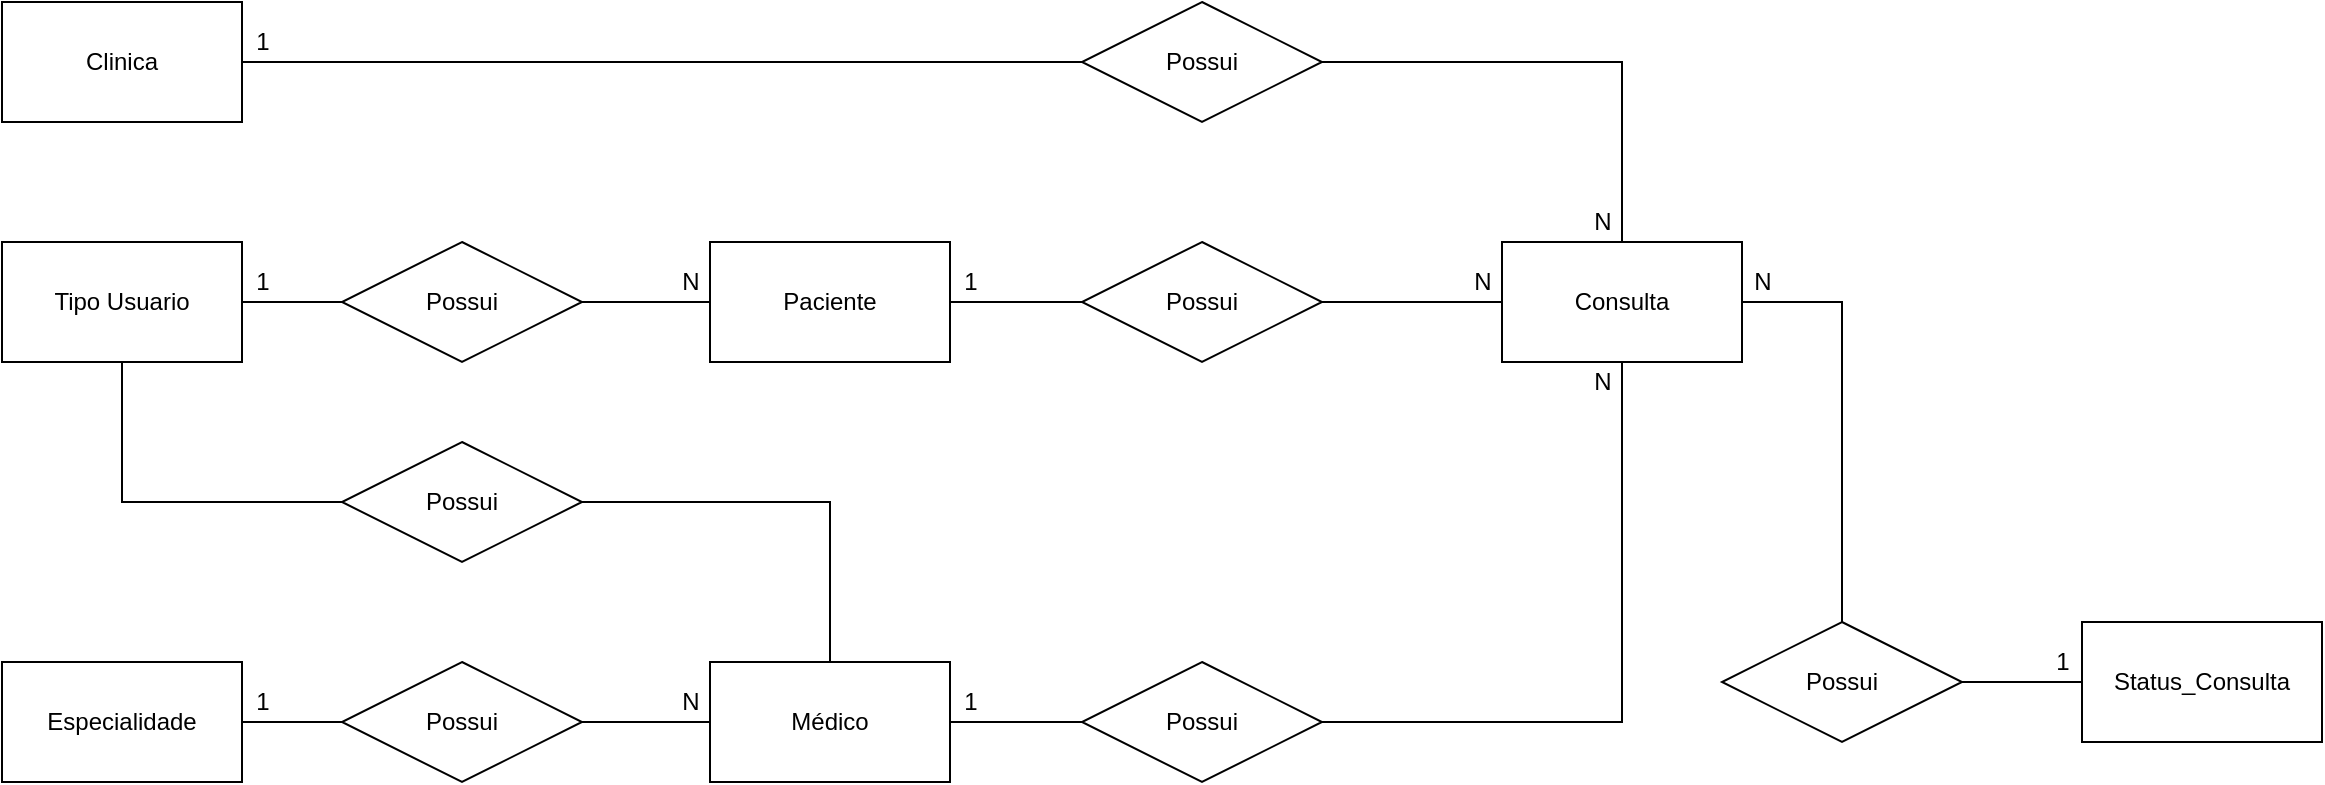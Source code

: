 <mxfile version="14.9.8" type="device" pages="2"><diagram id="bwlJhKhITBcQD7qhp2O2" name="Conceitual"><mxGraphModel dx="1061" dy="584" grid="1" gridSize="10" guides="1" tooltips="1" connect="1" arrows="1" fold="1" page="1" pageScale="1" pageWidth="827" pageHeight="1169" math="0" shadow="0"><root><mxCell id="0"/><mxCell id="1" parent="0"/><mxCell id="N5qN7kwirA2Nzjj6nl5h-20" style="edgeStyle=orthogonalEdgeStyle;rounded=0;orthogonalLoop=1;jettySize=auto;html=1;entryX=0;entryY=0.5;entryDx=0;entryDy=0;endArrow=none;endFill=0;" edge="1" parent="1" source="N5qN7kwirA2Nzjj6nl5h-1" target="N5qN7kwirA2Nzjj6nl5h-17"><mxGeometry relative="1" as="geometry"/></mxCell><mxCell id="N5qN7kwirA2Nzjj6nl5h-1" value="Clinica" style="rounded=0;whiteSpace=wrap;html=1;" vertex="1" parent="1"><mxGeometry y="40" width="120" height="60" as="geometry"/></mxCell><mxCell id="N5qN7kwirA2Nzjj6nl5h-5" style="edgeStyle=orthogonalEdgeStyle;rounded=0;orthogonalLoop=1;jettySize=auto;html=1;entryX=0;entryY=0.5;entryDx=0;entryDy=0;endArrow=none;endFill=0;" edge="1" parent="1" source="N5qN7kwirA2Nzjj6nl5h-2" target="N5qN7kwirA2Nzjj6nl5h-4"><mxGeometry relative="1" as="geometry"/></mxCell><mxCell id="M5ZovPGFNGuKafCj2ZkO-2" style="edgeStyle=orthogonalEdgeStyle;rounded=0;orthogonalLoop=1;jettySize=auto;html=1;entryX=0;entryY=0.5;entryDx=0;entryDy=0;endArrow=none;endFill=0;exitX=0.5;exitY=1;exitDx=0;exitDy=0;" edge="1" parent="1" source="N5qN7kwirA2Nzjj6nl5h-2" target="M5ZovPGFNGuKafCj2ZkO-1"><mxGeometry relative="1" as="geometry"/></mxCell><mxCell id="N5qN7kwirA2Nzjj6nl5h-2" value="Tipo Usuario" style="rounded=0;whiteSpace=wrap;html=1;" vertex="1" parent="1"><mxGeometry y="160" width="120" height="60" as="geometry"/></mxCell><mxCell id="N5qN7kwirA2Nzjj6nl5h-22" style="edgeStyle=orthogonalEdgeStyle;rounded=0;orthogonalLoop=1;jettySize=auto;html=1;entryX=0.058;entryY=0.5;entryDx=0;entryDy=0;entryPerimeter=0;endArrow=none;endFill=0;" edge="1" parent="1" source="N5qN7kwirA2Nzjj6nl5h-3" target="N5qN7kwirA2Nzjj6nl5h-19"><mxGeometry relative="1" as="geometry"/></mxCell><mxCell id="N5qN7kwirA2Nzjj6nl5h-3" value="Paciente" style="rounded=0;whiteSpace=wrap;html=1;" vertex="1" parent="1"><mxGeometry x="354" y="160" width="120" height="60" as="geometry"/></mxCell><mxCell id="N5qN7kwirA2Nzjj6nl5h-6" style="edgeStyle=orthogonalEdgeStyle;rounded=0;orthogonalLoop=1;jettySize=auto;html=1;entryX=0;entryY=0.5;entryDx=0;entryDy=0;endArrow=none;endFill=0;" edge="1" parent="1" source="N5qN7kwirA2Nzjj6nl5h-4" target="N5qN7kwirA2Nzjj6nl5h-3"><mxGeometry relative="1" as="geometry"/></mxCell><mxCell id="N5qN7kwirA2Nzjj6nl5h-4" value="Possui" style="shape=rhombus;perimeter=rhombusPerimeter;whiteSpace=wrap;html=1;align=center;" vertex="1" parent="1"><mxGeometry x="170" y="160" width="120" height="60" as="geometry"/></mxCell><mxCell id="N5qN7kwirA2Nzjj6nl5h-7" value="1" style="text;html=1;align=center;verticalAlign=middle;resizable=0;points=[];autosize=1;strokeColor=none;" vertex="1" parent="1"><mxGeometry x="120" y="170" width="20" height="20" as="geometry"/></mxCell><mxCell id="N5qN7kwirA2Nzjj6nl5h-8" value="N" style="text;html=1;align=center;verticalAlign=middle;resizable=0;points=[];autosize=1;strokeColor=none;" vertex="1" parent="1"><mxGeometry x="334" y="170" width="20" height="20" as="geometry"/></mxCell><mxCell id="N5qN7kwirA2Nzjj6nl5h-12" style="edgeStyle=orthogonalEdgeStyle;rounded=0;orthogonalLoop=1;jettySize=auto;html=1;entryX=0;entryY=0.5;entryDx=0;entryDy=0;endArrow=none;endFill=0;" edge="1" parent="1" source="N5qN7kwirA2Nzjj6nl5h-9" target="N5qN7kwirA2Nzjj6nl5h-10"><mxGeometry relative="1" as="geometry"/></mxCell><mxCell id="N5qN7kwirA2Nzjj6nl5h-9" value="Especialidade" style="rounded=0;whiteSpace=wrap;html=1;" vertex="1" parent="1"><mxGeometry y="370" width="120" height="60" as="geometry"/></mxCell><mxCell id="N5qN7kwirA2Nzjj6nl5h-13" style="edgeStyle=orthogonalEdgeStyle;rounded=0;orthogonalLoop=1;jettySize=auto;html=1;entryX=0;entryY=0.5;entryDx=0;entryDy=0;endArrow=none;endFill=0;" edge="1" parent="1" source="N5qN7kwirA2Nzjj6nl5h-10" target="N5qN7kwirA2Nzjj6nl5h-11"><mxGeometry relative="1" as="geometry"/></mxCell><mxCell id="N5qN7kwirA2Nzjj6nl5h-10" value="Possui" style="shape=rhombus;perimeter=rhombusPerimeter;whiteSpace=wrap;html=1;align=center;" vertex="1" parent="1"><mxGeometry x="170" y="370" width="120" height="60" as="geometry"/></mxCell><mxCell id="N5qN7kwirA2Nzjj6nl5h-24" style="edgeStyle=orthogonalEdgeStyle;rounded=0;orthogonalLoop=1;jettySize=auto;html=1;entryX=0;entryY=0.5;entryDx=0;entryDy=0;endArrow=none;endFill=0;" edge="1" parent="1" source="N5qN7kwirA2Nzjj6nl5h-11" target="N5qN7kwirA2Nzjj6nl5h-18"><mxGeometry relative="1" as="geometry"/></mxCell><mxCell id="N5qN7kwirA2Nzjj6nl5h-11" value="Médico" style="rounded=0;whiteSpace=wrap;html=1;" vertex="1" parent="1"><mxGeometry x="354" y="370" width="120" height="60" as="geometry"/></mxCell><mxCell id="N5qN7kwirA2Nzjj6nl5h-14" value="1" style="text;html=1;align=center;verticalAlign=middle;resizable=0;points=[];autosize=1;strokeColor=none;" vertex="1" parent="1"><mxGeometry x="120" y="380" width="20" height="20" as="geometry"/></mxCell><mxCell id="N5qN7kwirA2Nzjj6nl5h-15" value="N" style="text;html=1;align=center;verticalAlign=middle;resizable=0;points=[];autosize=1;strokeColor=none;" vertex="1" parent="1"><mxGeometry x="334" y="380" width="20" height="20" as="geometry"/></mxCell><mxCell id="N5qN7kwirA2Nzjj6nl5h-16" value="Consulta" style="rounded=0;whiteSpace=wrap;html=1;" vertex="1" parent="1"><mxGeometry x="750" y="160" width="120" height="60" as="geometry"/></mxCell><mxCell id="N5qN7kwirA2Nzjj6nl5h-21" style="edgeStyle=orthogonalEdgeStyle;rounded=0;orthogonalLoop=1;jettySize=auto;html=1;entryX=0.5;entryY=0;entryDx=0;entryDy=0;endArrow=none;endFill=0;" edge="1" parent="1" source="N5qN7kwirA2Nzjj6nl5h-17" target="N5qN7kwirA2Nzjj6nl5h-16"><mxGeometry relative="1" as="geometry"/></mxCell><mxCell id="N5qN7kwirA2Nzjj6nl5h-17" value="Possui" style="shape=rhombus;perimeter=rhombusPerimeter;whiteSpace=wrap;html=1;align=center;" vertex="1" parent="1"><mxGeometry x="540" y="40" width="120" height="60" as="geometry"/></mxCell><mxCell id="N5qN7kwirA2Nzjj6nl5h-25" style="edgeStyle=orthogonalEdgeStyle;rounded=0;orthogonalLoop=1;jettySize=auto;html=1;endArrow=none;endFill=0;" edge="1" parent="1" source="N5qN7kwirA2Nzjj6nl5h-18" target="N5qN7kwirA2Nzjj6nl5h-16"><mxGeometry relative="1" as="geometry"/></mxCell><mxCell id="N5qN7kwirA2Nzjj6nl5h-18" value="Possui" style="shape=rhombus;perimeter=rhombusPerimeter;whiteSpace=wrap;html=1;align=center;" vertex="1" parent="1"><mxGeometry x="540" y="370" width="120" height="60" as="geometry"/></mxCell><mxCell id="N5qN7kwirA2Nzjj6nl5h-23" style="edgeStyle=orthogonalEdgeStyle;rounded=0;orthogonalLoop=1;jettySize=auto;html=1;endArrow=none;endFill=0;" edge="1" parent="1" source="N5qN7kwirA2Nzjj6nl5h-19" target="N5qN7kwirA2Nzjj6nl5h-16"><mxGeometry relative="1" as="geometry"/></mxCell><mxCell id="N5qN7kwirA2Nzjj6nl5h-19" value="Possui" style="shape=rhombus;perimeter=rhombusPerimeter;whiteSpace=wrap;html=1;align=center;" vertex="1" parent="1"><mxGeometry x="540" y="160" width="120" height="60" as="geometry"/></mxCell><mxCell id="N5qN7kwirA2Nzjj6nl5h-28" style="edgeStyle=orthogonalEdgeStyle;rounded=0;orthogonalLoop=1;jettySize=auto;html=1;endArrow=none;endFill=0;" edge="1" parent="1" source="N5qN7kwirA2Nzjj6nl5h-26" target="N5qN7kwirA2Nzjj6nl5h-27"><mxGeometry relative="1" as="geometry"/></mxCell><mxCell id="N5qN7kwirA2Nzjj6nl5h-26" value="Status_Consulta&lt;br&gt;" style="rounded=0;whiteSpace=wrap;html=1;" vertex="1" parent="1"><mxGeometry x="1040" y="350" width="120" height="60" as="geometry"/></mxCell><mxCell id="N5qN7kwirA2Nzjj6nl5h-29" style="edgeStyle=orthogonalEdgeStyle;rounded=0;orthogonalLoop=1;jettySize=auto;html=1;entryX=1;entryY=0.5;entryDx=0;entryDy=0;endArrow=none;endFill=0;" edge="1" parent="1" source="N5qN7kwirA2Nzjj6nl5h-27" target="N5qN7kwirA2Nzjj6nl5h-16"><mxGeometry relative="1" as="geometry"/></mxCell><mxCell id="N5qN7kwirA2Nzjj6nl5h-27" value="Possui" style="shape=rhombus;perimeter=rhombusPerimeter;whiteSpace=wrap;html=1;align=center;" vertex="1" parent="1"><mxGeometry x="860" y="350" width="120" height="60" as="geometry"/></mxCell><mxCell id="M5ZovPGFNGuKafCj2ZkO-3" style="edgeStyle=orthogonalEdgeStyle;rounded=0;orthogonalLoop=1;jettySize=auto;html=1;entryX=0.5;entryY=0;entryDx=0;entryDy=0;endArrow=none;endFill=0;" edge="1" parent="1" source="M5ZovPGFNGuKafCj2ZkO-1" target="N5qN7kwirA2Nzjj6nl5h-11"><mxGeometry relative="1" as="geometry"/></mxCell><mxCell id="M5ZovPGFNGuKafCj2ZkO-1" value="Possui" style="shape=rhombus;perimeter=rhombusPerimeter;whiteSpace=wrap;html=1;align=center;" vertex="1" parent="1"><mxGeometry x="170" y="260" width="120" height="60" as="geometry"/></mxCell><mxCell id="-fpctqOPA7exIDKRiCbU-1" value="1" style="text;html=1;align=center;verticalAlign=middle;resizable=0;points=[];autosize=1;strokeColor=none;" vertex="1" parent="1"><mxGeometry x="120" y="50" width="20" height="20" as="geometry"/></mxCell><mxCell id="-fpctqOPA7exIDKRiCbU-2" value="N" style="text;html=1;align=center;verticalAlign=middle;resizable=0;points=[];autosize=1;strokeColor=none;" vertex="1" parent="1"><mxGeometry x="790" y="140" width="20" height="20" as="geometry"/></mxCell><mxCell id="-fpctqOPA7exIDKRiCbU-3" value="1" style="text;html=1;align=center;verticalAlign=middle;resizable=0;points=[];autosize=1;strokeColor=none;" vertex="1" parent="1"><mxGeometry x="474" y="170" width="20" height="20" as="geometry"/></mxCell><mxCell id="-fpctqOPA7exIDKRiCbU-4" value="N" style="text;html=1;align=center;verticalAlign=middle;resizable=0;points=[];autosize=1;strokeColor=none;" vertex="1" parent="1"><mxGeometry x="730" y="170" width="20" height="20" as="geometry"/></mxCell><mxCell id="-fpctqOPA7exIDKRiCbU-5" value="1" style="text;html=1;align=center;verticalAlign=middle;resizable=0;points=[];autosize=1;strokeColor=none;" vertex="1" parent="1"><mxGeometry x="474" y="380" width="20" height="20" as="geometry"/></mxCell><mxCell id="-fpctqOPA7exIDKRiCbU-6" value="N" style="text;html=1;align=center;verticalAlign=middle;resizable=0;points=[];autosize=1;strokeColor=none;" vertex="1" parent="1"><mxGeometry x="790" y="220" width="20" height="20" as="geometry"/></mxCell><mxCell id="-fpctqOPA7exIDKRiCbU-7" value="N" style="text;html=1;align=center;verticalAlign=middle;resizable=0;points=[];autosize=1;strokeColor=none;" vertex="1" parent="1"><mxGeometry x="870" y="170" width="20" height="20" as="geometry"/></mxCell><mxCell id="-fpctqOPA7exIDKRiCbU-8" value="1" style="text;html=1;align=center;verticalAlign=middle;resizable=0;points=[];autosize=1;strokeColor=none;" vertex="1" parent="1"><mxGeometry x="1020" y="360" width="20" height="20" as="geometry"/></mxCell></root></mxGraphModel></diagram><diagram id="gD3l7jiWTT5n5LmXgdBZ" name="Lógico"><mxGraphModel dx="1061" dy="1753" grid="1" gridSize="10" guides="1" tooltips="1" connect="1" arrows="1" fold="1" page="1" pageScale="1" pageWidth="827" pageHeight="1169" math="0" shadow="0"><root><mxCell id="ol9iiwFXA3wAvWSa3iTq-0"/><mxCell id="ol9iiwFXA3wAvWSa3iTq-1" parent="ol9iiwFXA3wAvWSa3iTq-0"/><mxCell id="ol9iiwFXA3wAvWSa3iTq-2" value="Clinica" style="shape=table;startSize=30;container=1;collapsible=1;childLayout=tableLayout;fixedRows=1;rowLines=0;fontStyle=1;align=center;resizeLast=1;" vertex="1" parent="ol9iiwFXA3wAvWSa3iTq-1"><mxGeometry x="370" y="-70" width="180" height="220" as="geometry"/></mxCell><mxCell id="ol9iiwFXA3wAvWSa3iTq-3" value="" style="shape=partialRectangle;collapsible=0;dropTarget=0;pointerEvents=0;fillColor=none;top=0;left=0;bottom=1;right=0;points=[[0,0.5],[1,0.5]];portConstraint=eastwest;" vertex="1" parent="ol9iiwFXA3wAvWSa3iTq-2"><mxGeometry y="30" width="180" height="30" as="geometry"/></mxCell><mxCell id="ol9iiwFXA3wAvWSa3iTq-4" value="PK" style="shape=partialRectangle;connectable=0;fillColor=none;top=0;left=0;bottom=0;right=0;fontStyle=1;overflow=hidden;" vertex="1" parent="ol9iiwFXA3wAvWSa3iTq-3"><mxGeometry width="30" height="30" as="geometry"/></mxCell><mxCell id="ol9iiwFXA3wAvWSa3iTq-5" value="Id_Clinica" style="shape=partialRectangle;connectable=0;fillColor=none;top=0;left=0;bottom=0;right=0;align=left;spacingLeft=6;fontStyle=5;overflow=hidden;" vertex="1" parent="ol9iiwFXA3wAvWSa3iTq-3"><mxGeometry x="30" width="150" height="30" as="geometry"/></mxCell><mxCell id="ol9iiwFXA3wAvWSa3iTq-6" value="" style="shape=partialRectangle;collapsible=0;dropTarget=0;pointerEvents=0;fillColor=none;top=0;left=0;bottom=0;right=0;points=[[0,0.5],[1,0.5]];portConstraint=eastwest;" vertex="1" parent="ol9iiwFXA3wAvWSa3iTq-2"><mxGeometry y="60" width="180" height="30" as="geometry"/></mxCell><mxCell id="ol9iiwFXA3wAvWSa3iTq-7" value="" style="shape=partialRectangle;connectable=0;fillColor=none;top=0;left=0;bottom=0;right=0;editable=1;overflow=hidden;" vertex="1" parent="ol9iiwFXA3wAvWSa3iTq-6"><mxGeometry width="30" height="30" as="geometry"/></mxCell><mxCell id="ol9iiwFXA3wAvWSa3iTq-8" value="endereco" style="shape=partialRectangle;connectable=0;fillColor=none;top=0;left=0;bottom=0;right=0;align=left;spacingLeft=6;overflow=hidden;" vertex="1" parent="ol9iiwFXA3wAvWSa3iTq-6"><mxGeometry x="30" width="150" height="30" as="geometry"/></mxCell><mxCell id="ol9iiwFXA3wAvWSa3iTq-9" value="" style="shape=partialRectangle;collapsible=0;dropTarget=0;pointerEvents=0;fillColor=none;top=0;left=0;bottom=0;right=0;points=[[0,0.5],[1,0.5]];portConstraint=eastwest;" vertex="1" parent="ol9iiwFXA3wAvWSa3iTq-2"><mxGeometry y="90" width="180" height="30" as="geometry"/></mxCell><mxCell id="ol9iiwFXA3wAvWSa3iTq-10" value="" style="shape=partialRectangle;connectable=0;fillColor=none;top=0;left=0;bottom=0;right=0;editable=1;overflow=hidden;" vertex="1" parent="ol9iiwFXA3wAvWSa3iTq-9"><mxGeometry width="30" height="30" as="geometry"/></mxCell><mxCell id="ol9iiwFXA3wAvWSa3iTq-11" value="hora_funcionamento" style="shape=partialRectangle;connectable=0;fillColor=none;top=0;left=0;bottom=0;right=0;align=left;spacingLeft=6;overflow=hidden;" vertex="1" parent="ol9iiwFXA3wAvWSa3iTq-9"><mxGeometry x="30" width="150" height="30" as="geometry"/></mxCell><mxCell id="ol9iiwFXA3wAvWSa3iTq-16" value="" style="shape=partialRectangle;collapsible=0;dropTarget=0;pointerEvents=0;fillColor=none;top=0;left=0;bottom=0;right=0;points=[[0,0.5],[1,0.5]];portConstraint=eastwest;" vertex="1" parent="ol9iiwFXA3wAvWSa3iTq-2"><mxGeometry y="120" width="180" height="30" as="geometry"/></mxCell><mxCell id="ol9iiwFXA3wAvWSa3iTq-17" value="" style="shape=partialRectangle;connectable=0;fillColor=none;top=0;left=0;bottom=0;right=0;editable=1;overflow=hidden;" vertex="1" parent="ol9iiwFXA3wAvWSa3iTq-16"><mxGeometry width="30" height="30" as="geometry"/></mxCell><mxCell id="ol9iiwFXA3wAvWSa3iTq-18" value="nome_fantasia" style="shape=partialRectangle;connectable=0;fillColor=none;top=0;left=0;bottom=0;right=0;align=left;spacingLeft=6;overflow=hidden;" vertex="1" parent="ol9iiwFXA3wAvWSa3iTq-16"><mxGeometry x="30" width="150" height="30" as="geometry"/></mxCell><mxCell id="ol9iiwFXA3wAvWSa3iTq-20" value="" style="shape=partialRectangle;collapsible=0;dropTarget=0;pointerEvents=0;fillColor=none;top=0;left=0;bottom=0;right=0;points=[[0,0.5],[1,0.5]];portConstraint=eastwest;" vertex="1" parent="ol9iiwFXA3wAvWSa3iTq-2"><mxGeometry y="150" width="180" height="30" as="geometry"/></mxCell><mxCell id="ol9iiwFXA3wAvWSa3iTq-21" value="" style="shape=partialRectangle;connectable=0;fillColor=none;top=0;left=0;bottom=0;right=0;editable=1;overflow=hidden;" vertex="1" parent="ol9iiwFXA3wAvWSa3iTq-20"><mxGeometry width="30" height="30" as="geometry"/></mxCell><mxCell id="ol9iiwFXA3wAvWSa3iTq-22" value="razao_social" style="shape=partialRectangle;connectable=0;fillColor=none;top=0;left=0;bottom=0;right=0;align=left;spacingLeft=6;overflow=hidden;" vertex="1" parent="ol9iiwFXA3wAvWSa3iTq-20"><mxGeometry x="30" width="150" height="30" as="geometry"/></mxCell><mxCell id="ol9iiwFXA3wAvWSa3iTq-12" value="" style="shape=partialRectangle;collapsible=0;dropTarget=0;pointerEvents=0;fillColor=none;top=0;left=0;bottom=0;right=0;points=[[0,0.5],[1,0.5]];portConstraint=eastwest;" vertex="1" parent="ol9iiwFXA3wAvWSa3iTq-2"><mxGeometry y="180" width="180" height="30" as="geometry"/></mxCell><mxCell id="ol9iiwFXA3wAvWSa3iTq-13" value="" style="shape=partialRectangle;connectable=0;fillColor=none;top=0;left=0;bottom=0;right=0;editable=1;overflow=hidden;" vertex="1" parent="ol9iiwFXA3wAvWSa3iTq-12"><mxGeometry width="30" height="30" as="geometry"/></mxCell><mxCell id="ol9iiwFXA3wAvWSa3iTq-14" value="cnpj" style="shape=partialRectangle;connectable=0;fillColor=none;top=0;left=0;bottom=0;right=0;align=left;spacingLeft=6;overflow=hidden;" vertex="1" parent="ol9iiwFXA3wAvWSa3iTq-12"><mxGeometry x="30" width="150" height="30" as="geometry"/></mxCell><mxCell id="ol9iiwFXA3wAvWSa3iTq-23" value="Tipo_Usuario" style="shape=table;startSize=30;container=1;collapsible=1;childLayout=tableLayout;fixedRows=1;rowLines=0;fontStyle=1;align=center;resizeLast=1;" vertex="1" parent="ol9iiwFXA3wAvWSa3iTq-1"><mxGeometry y="320" width="180" height="100" as="geometry"/></mxCell><mxCell id="ol9iiwFXA3wAvWSa3iTq-24" value="" style="shape=partialRectangle;collapsible=0;dropTarget=0;pointerEvents=0;fillColor=none;top=0;left=0;bottom=1;right=0;points=[[0,0.5],[1,0.5]];portConstraint=eastwest;" vertex="1" parent="ol9iiwFXA3wAvWSa3iTq-23"><mxGeometry y="30" width="180" height="30" as="geometry"/></mxCell><mxCell id="ol9iiwFXA3wAvWSa3iTq-25" value="PK" style="shape=partialRectangle;connectable=0;fillColor=none;top=0;left=0;bottom=0;right=0;fontStyle=1;overflow=hidden;" vertex="1" parent="ol9iiwFXA3wAvWSa3iTq-24"><mxGeometry width="30" height="30" as="geometry"/></mxCell><mxCell id="ol9iiwFXA3wAvWSa3iTq-26" value="Id_Tipo" style="shape=partialRectangle;connectable=0;fillColor=none;top=0;left=0;bottom=0;right=0;align=left;spacingLeft=6;fontStyle=5;overflow=hidden;" vertex="1" parent="ol9iiwFXA3wAvWSa3iTq-24"><mxGeometry x="30" width="150" height="30" as="geometry"/></mxCell><mxCell id="ol9iiwFXA3wAvWSa3iTq-27" value="" style="shape=partialRectangle;collapsible=0;dropTarget=0;pointerEvents=0;fillColor=none;top=0;left=0;bottom=0;right=0;points=[[0,0.5],[1,0.5]];portConstraint=eastwest;" vertex="1" parent="ol9iiwFXA3wAvWSa3iTq-23"><mxGeometry y="60" width="180" height="30" as="geometry"/></mxCell><mxCell id="ol9iiwFXA3wAvWSa3iTq-28" value="" style="shape=partialRectangle;connectable=0;fillColor=none;top=0;left=0;bottom=0;right=0;editable=1;overflow=hidden;" vertex="1" parent="ol9iiwFXA3wAvWSa3iTq-27"><mxGeometry width="30" height="30" as="geometry"/></mxCell><mxCell id="ol9iiwFXA3wAvWSa3iTq-29" value="nome_tipo" style="shape=partialRectangle;connectable=0;fillColor=none;top=0;left=0;bottom=0;right=0;align=left;spacingLeft=6;overflow=hidden;" vertex="1" parent="ol9iiwFXA3wAvWSa3iTq-27"><mxGeometry x="30" width="150" height="30" as="geometry"/></mxCell><mxCell id="tPBnCtLRSjmEPmWHb2-w-0" value="Especialidade" style="shape=table;startSize=30;container=1;collapsible=1;childLayout=tableLayout;fixedRows=1;rowLines=0;fontStyle=1;align=center;resizeLast=1;" vertex="1" parent="ol9iiwFXA3wAvWSa3iTq-1"><mxGeometry y="480" width="180" height="100" as="geometry"/></mxCell><mxCell id="tPBnCtLRSjmEPmWHb2-w-1" value="" style="shape=partialRectangle;collapsible=0;dropTarget=0;pointerEvents=0;fillColor=none;top=0;left=0;bottom=1;right=0;points=[[0,0.5],[1,0.5]];portConstraint=eastwest;" vertex="1" parent="tPBnCtLRSjmEPmWHb2-w-0"><mxGeometry y="30" width="180" height="30" as="geometry"/></mxCell><mxCell id="tPBnCtLRSjmEPmWHb2-w-2" value="PK" style="shape=partialRectangle;connectable=0;fillColor=none;top=0;left=0;bottom=0;right=0;fontStyle=1;overflow=hidden;" vertex="1" parent="tPBnCtLRSjmEPmWHb2-w-1"><mxGeometry width="30" height="30" as="geometry"/></mxCell><mxCell id="tPBnCtLRSjmEPmWHb2-w-3" value="Id_especialidade" style="shape=partialRectangle;connectable=0;fillColor=none;top=0;left=0;bottom=0;right=0;align=left;spacingLeft=6;fontStyle=5;overflow=hidden;" vertex="1" parent="tPBnCtLRSjmEPmWHb2-w-1"><mxGeometry x="30" width="150" height="30" as="geometry"/></mxCell><mxCell id="tPBnCtLRSjmEPmWHb2-w-4" value="" style="shape=partialRectangle;collapsible=0;dropTarget=0;pointerEvents=0;fillColor=none;top=0;left=0;bottom=0;right=0;points=[[0,0.5],[1,0.5]];portConstraint=eastwest;" vertex="1" parent="tPBnCtLRSjmEPmWHb2-w-0"><mxGeometry y="60" width="180" height="30" as="geometry"/></mxCell><mxCell id="tPBnCtLRSjmEPmWHb2-w-5" value="" style="shape=partialRectangle;connectable=0;fillColor=none;top=0;left=0;bottom=0;right=0;editable=1;overflow=hidden;" vertex="1" parent="tPBnCtLRSjmEPmWHb2-w-4"><mxGeometry width="30" height="30" as="geometry"/></mxCell><mxCell id="tPBnCtLRSjmEPmWHb2-w-6" value="nome_especialidade" style="shape=partialRectangle;connectable=0;fillColor=none;top=0;left=0;bottom=0;right=0;align=left;spacingLeft=6;overflow=hidden;" vertex="1" parent="tPBnCtLRSjmEPmWHb2-w-4"><mxGeometry x="30" width="150" height="30" as="geometry"/></mxCell><mxCell id="isYwdXkwwQcv2nqS0PSk-0" value="Status_Consulta" style="shape=table;startSize=30;container=1;collapsible=1;childLayout=tableLayout;fixedRows=1;rowLines=0;fontStyle=1;align=center;resizeLast=1;" vertex="1" parent="ol9iiwFXA3wAvWSa3iTq-1"><mxGeometry x="950" y="300" width="180" height="100" as="geometry"/></mxCell><mxCell id="isYwdXkwwQcv2nqS0PSk-1" value="" style="shape=partialRectangle;collapsible=0;dropTarget=0;pointerEvents=0;fillColor=none;top=0;left=0;bottom=1;right=0;points=[[0,0.5],[1,0.5]];portConstraint=eastwest;" vertex="1" parent="isYwdXkwwQcv2nqS0PSk-0"><mxGeometry y="30" width="180" height="30" as="geometry"/></mxCell><mxCell id="isYwdXkwwQcv2nqS0PSk-2" value="PK" style="shape=partialRectangle;connectable=0;fillColor=none;top=0;left=0;bottom=0;right=0;fontStyle=1;overflow=hidden;" vertex="1" parent="isYwdXkwwQcv2nqS0PSk-1"><mxGeometry width="30" height="30" as="geometry"/></mxCell><mxCell id="isYwdXkwwQcv2nqS0PSk-3" value="Id_Status" style="shape=partialRectangle;connectable=0;fillColor=none;top=0;left=0;bottom=0;right=0;align=left;spacingLeft=6;fontStyle=5;overflow=hidden;" vertex="1" parent="isYwdXkwwQcv2nqS0PSk-1"><mxGeometry x="30" width="150" height="30" as="geometry"/></mxCell><mxCell id="isYwdXkwwQcv2nqS0PSk-4" value="" style="shape=partialRectangle;collapsible=0;dropTarget=0;pointerEvents=0;fillColor=none;top=0;left=0;bottom=0;right=0;points=[[0,0.5],[1,0.5]];portConstraint=eastwest;" vertex="1" parent="isYwdXkwwQcv2nqS0PSk-0"><mxGeometry y="60" width="180" height="30" as="geometry"/></mxCell><mxCell id="isYwdXkwwQcv2nqS0PSk-5" value="" style="shape=partialRectangle;connectable=0;fillColor=none;top=0;left=0;bottom=0;right=0;editable=1;overflow=hidden;" vertex="1" parent="isYwdXkwwQcv2nqS0PSk-4"><mxGeometry width="30" height="30" as="geometry"/></mxCell><mxCell id="isYwdXkwwQcv2nqS0PSk-6" value="descricao" style="shape=partialRectangle;connectable=0;fillColor=none;top=0;left=0;bottom=0;right=0;align=left;spacingLeft=6;overflow=hidden;" vertex="1" parent="isYwdXkwwQcv2nqS0PSk-4"><mxGeometry x="30" width="150" height="30" as="geometry"/></mxCell><mxCell id="isYwdXkwwQcv2nqS0PSk-13" value="Medico" style="shape=table;startSize=30;container=1;collapsible=1;childLayout=tableLayout;fixedRows=1;rowLines=0;fontStyle=1;align=center;resizeLast=1;" vertex="1" parent="ol9iiwFXA3wAvWSa3iTq-1"><mxGeometry x="370" y="480" width="180" height="190" as="geometry"/></mxCell><mxCell id="isYwdXkwwQcv2nqS0PSk-14" value="" style="shape=partialRectangle;collapsible=0;dropTarget=0;pointerEvents=0;fillColor=none;top=0;left=0;bottom=0;right=0;points=[[0,0.5],[1,0.5]];portConstraint=eastwest;" vertex="1" parent="isYwdXkwwQcv2nqS0PSk-13"><mxGeometry y="30" width="180" height="30" as="geometry"/></mxCell><mxCell id="isYwdXkwwQcv2nqS0PSk-15" value="PK" style="shape=partialRectangle;connectable=0;fillColor=none;top=0;left=0;bottom=0;right=0;fontStyle=1;overflow=hidden;" vertex="1" parent="isYwdXkwwQcv2nqS0PSk-14"><mxGeometry width="60" height="30" as="geometry"/></mxCell><mxCell id="isYwdXkwwQcv2nqS0PSk-16" value="Id_Medico" style="shape=partialRectangle;connectable=0;fillColor=none;top=0;left=0;bottom=0;right=0;align=left;spacingLeft=6;fontStyle=5;overflow=hidden;" vertex="1" parent="isYwdXkwwQcv2nqS0PSk-14"><mxGeometry x="60" width="120" height="30" as="geometry"/></mxCell><mxCell id="isYwdXkwwQcv2nqS0PSk-27" value="" style="shape=partialRectangle;collapsible=0;dropTarget=0;pointerEvents=0;fillColor=none;top=0;left=0;bottom=0;right=0;points=[[0,0.5],[1,0.5]];portConstraint=eastwest;" vertex="1" parent="isYwdXkwwQcv2nqS0PSk-13"><mxGeometry y="60" width="180" height="30" as="geometry"/></mxCell><mxCell id="isYwdXkwwQcv2nqS0PSk-28" value="FK" style="shape=partialRectangle;connectable=0;fillColor=none;top=0;left=0;bottom=0;right=0;fontStyle=1;overflow=hidden;" vertex="1" parent="isYwdXkwwQcv2nqS0PSk-27"><mxGeometry width="60" height="30" as="geometry"/></mxCell><mxCell id="isYwdXkwwQcv2nqS0PSk-29" value="Id_Tipo" style="shape=partialRectangle;connectable=0;fillColor=none;top=0;left=0;bottom=0;right=0;align=left;spacingLeft=6;fontStyle=1;overflow=hidden;" vertex="1" parent="isYwdXkwwQcv2nqS0PSk-27"><mxGeometry x="60" width="120" height="30" as="geometry"/></mxCell><mxCell id="isYwdXkwwQcv2nqS0PSk-17" value="" style="shape=partialRectangle;collapsible=0;dropTarget=0;pointerEvents=0;fillColor=none;top=0;left=0;bottom=1;right=0;points=[[0,0.5],[1,0.5]];portConstraint=eastwest;" vertex="1" parent="isYwdXkwwQcv2nqS0PSk-13"><mxGeometry y="90" width="180" height="30" as="geometry"/></mxCell><mxCell id="isYwdXkwwQcv2nqS0PSk-18" value="FK" style="shape=partialRectangle;connectable=0;fillColor=none;top=0;left=0;bottom=0;right=0;fontStyle=1;overflow=hidden;" vertex="1" parent="isYwdXkwwQcv2nqS0PSk-17"><mxGeometry width="60" height="30" as="geometry"/></mxCell><mxCell id="isYwdXkwwQcv2nqS0PSk-19" value="Id_Especialidade" style="shape=partialRectangle;connectable=0;fillColor=none;top=0;left=0;bottom=0;right=0;align=left;spacingLeft=6;fontStyle=5;overflow=hidden;" vertex="1" parent="isYwdXkwwQcv2nqS0PSk-17"><mxGeometry x="60" width="120" height="30" as="geometry"/></mxCell><mxCell id="isYwdXkwwQcv2nqS0PSk-20" value="" style="shape=partialRectangle;collapsible=0;dropTarget=0;pointerEvents=0;fillColor=none;top=0;left=0;bottom=0;right=0;points=[[0,0.5],[1,0.5]];portConstraint=eastwest;" vertex="1" parent="isYwdXkwwQcv2nqS0PSk-13"><mxGeometry y="120" width="180" height="30" as="geometry"/></mxCell><mxCell id="isYwdXkwwQcv2nqS0PSk-21" value="" style="shape=partialRectangle;connectable=0;fillColor=none;top=0;left=0;bottom=0;right=0;editable=1;overflow=hidden;" vertex="1" parent="isYwdXkwwQcv2nqS0PSk-20"><mxGeometry width="60" height="30" as="geometry"/></mxCell><mxCell id="isYwdXkwwQcv2nqS0PSk-22" value="nome" style="shape=partialRectangle;connectable=0;fillColor=none;top=0;left=0;bottom=0;right=0;align=left;spacingLeft=6;overflow=hidden;" vertex="1" parent="isYwdXkwwQcv2nqS0PSk-20"><mxGeometry x="60" width="120" height="30" as="geometry"/></mxCell><mxCell id="isYwdXkwwQcv2nqS0PSk-23" value="" style="shape=partialRectangle;collapsible=0;dropTarget=0;pointerEvents=0;fillColor=none;top=0;left=0;bottom=0;right=0;points=[[0,0.5],[1,0.5]];portConstraint=eastwest;" vertex="1" parent="isYwdXkwwQcv2nqS0PSk-13"><mxGeometry y="150" width="180" height="30" as="geometry"/></mxCell><mxCell id="isYwdXkwwQcv2nqS0PSk-24" value="" style="shape=partialRectangle;connectable=0;fillColor=none;top=0;left=0;bottom=0;right=0;editable=1;overflow=hidden;" vertex="1" parent="isYwdXkwwQcv2nqS0PSk-23"><mxGeometry width="60" height="30" as="geometry"/></mxCell><mxCell id="isYwdXkwwQcv2nqS0PSk-25" value="crm" style="shape=partialRectangle;connectable=0;fillColor=none;top=0;left=0;bottom=0;right=0;align=left;spacingLeft=6;overflow=hidden;" vertex="1" parent="isYwdXkwwQcv2nqS0PSk-23"><mxGeometry x="60" width="120" height="30" as="geometry"/></mxCell><mxCell id="isYwdXkwwQcv2nqS0PSk-30" value="Paciente" style="shape=table;startSize=30;container=1;collapsible=1;childLayout=tableLayout;fixedRows=1;rowLines=0;fontStyle=1;align=center;resizeLast=1;" vertex="1" parent="ol9iiwFXA3wAvWSa3iTq-1"><mxGeometry x="370" y="205" width="180" height="250" as="geometry"/></mxCell><mxCell id="isYwdXkwwQcv2nqS0PSk-31" value="" style="shape=partialRectangle;collapsible=0;dropTarget=0;pointerEvents=0;fillColor=none;top=0;left=0;bottom=0;right=0;points=[[0,0.5],[1,0.5]];portConstraint=eastwest;" vertex="1" parent="isYwdXkwwQcv2nqS0PSk-30"><mxGeometry y="30" width="180" height="30" as="geometry"/></mxCell><mxCell id="isYwdXkwwQcv2nqS0PSk-32" value="PK" style="shape=partialRectangle;connectable=0;fillColor=none;top=0;left=0;bottom=0;right=0;fontStyle=1;overflow=hidden;" vertex="1" parent="isYwdXkwwQcv2nqS0PSk-31"><mxGeometry width="60" height="30" as="geometry"/></mxCell><mxCell id="isYwdXkwwQcv2nqS0PSk-33" value="Id_Paciente" style="shape=partialRectangle;connectable=0;fillColor=none;top=0;left=0;bottom=0;right=0;align=left;spacingLeft=6;fontStyle=5;overflow=hidden;" vertex="1" parent="isYwdXkwwQcv2nqS0PSk-31"><mxGeometry x="60" width="120" height="30" as="geometry"/></mxCell><mxCell id="isYwdXkwwQcv2nqS0PSk-34" value="" style="shape=partialRectangle;collapsible=0;dropTarget=0;pointerEvents=0;fillColor=none;top=0;left=0;bottom=1;right=0;points=[[0,0.5],[1,0.5]];portConstraint=eastwest;" vertex="1" parent="isYwdXkwwQcv2nqS0PSk-30"><mxGeometry y="60" width="180" height="30" as="geometry"/></mxCell><mxCell id="isYwdXkwwQcv2nqS0PSk-35" value="FK" style="shape=partialRectangle;connectable=0;fillColor=none;top=0;left=0;bottom=0;right=0;fontStyle=1;overflow=hidden;" vertex="1" parent="isYwdXkwwQcv2nqS0PSk-34"><mxGeometry width="60" height="30" as="geometry"/></mxCell><mxCell id="isYwdXkwwQcv2nqS0PSk-36" value="Id_Tipo" style="shape=partialRectangle;connectable=0;fillColor=none;top=0;left=0;bottom=0;right=0;align=left;spacingLeft=6;fontStyle=5;overflow=hidden;" vertex="1" parent="isYwdXkwwQcv2nqS0PSk-34"><mxGeometry x="60" width="120" height="30" as="geometry"/></mxCell><mxCell id="isYwdXkwwQcv2nqS0PSk-37" value="" style="shape=partialRectangle;collapsible=0;dropTarget=0;pointerEvents=0;fillColor=none;top=0;left=0;bottom=0;right=0;points=[[0,0.5],[1,0.5]];portConstraint=eastwest;" vertex="1" parent="isYwdXkwwQcv2nqS0PSk-30"><mxGeometry y="90" width="180" height="30" as="geometry"/></mxCell><mxCell id="isYwdXkwwQcv2nqS0PSk-38" value="" style="shape=partialRectangle;connectable=0;fillColor=none;top=0;left=0;bottom=0;right=0;editable=1;overflow=hidden;" vertex="1" parent="isYwdXkwwQcv2nqS0PSk-37"><mxGeometry width="60" height="30" as="geometry"/></mxCell><mxCell id="isYwdXkwwQcv2nqS0PSk-39" value="nome" style="shape=partialRectangle;connectable=0;fillColor=none;top=0;left=0;bottom=0;right=0;align=left;spacingLeft=6;overflow=hidden;" vertex="1" parent="isYwdXkwwQcv2nqS0PSk-37"><mxGeometry x="60" width="120" height="30" as="geometry"/></mxCell><mxCell id="isYwdXkwwQcv2nqS0PSk-70" value="" style="shape=partialRectangle;collapsible=0;dropTarget=0;pointerEvents=0;fillColor=none;top=0;left=0;bottom=0;right=0;points=[[0,0.5],[1,0.5]];portConstraint=eastwest;" vertex="1" parent="isYwdXkwwQcv2nqS0PSk-30"><mxGeometry y="120" width="180" height="30" as="geometry"/></mxCell><mxCell id="isYwdXkwwQcv2nqS0PSk-71" value="" style="shape=partialRectangle;connectable=0;fillColor=none;top=0;left=0;bottom=0;right=0;editable=1;overflow=hidden;" vertex="1" parent="isYwdXkwwQcv2nqS0PSk-70"><mxGeometry width="60" height="30" as="geometry"/></mxCell><mxCell id="isYwdXkwwQcv2nqS0PSk-72" value="rg" style="shape=partialRectangle;connectable=0;fillColor=none;top=0;left=0;bottom=0;right=0;align=left;spacingLeft=6;overflow=hidden;" vertex="1" parent="isYwdXkwwQcv2nqS0PSk-70"><mxGeometry x="60" width="120" height="30" as="geometry"/></mxCell><mxCell id="isYwdXkwwQcv2nqS0PSk-67" value="" style="shape=partialRectangle;collapsible=0;dropTarget=0;pointerEvents=0;fillColor=none;top=0;left=0;bottom=0;right=0;points=[[0,0.5],[1,0.5]];portConstraint=eastwest;" vertex="1" parent="isYwdXkwwQcv2nqS0PSk-30"><mxGeometry y="150" width="180" height="30" as="geometry"/></mxCell><mxCell id="isYwdXkwwQcv2nqS0PSk-68" value="" style="shape=partialRectangle;connectable=0;fillColor=none;top=0;left=0;bottom=0;right=0;editable=1;overflow=hidden;" vertex="1" parent="isYwdXkwwQcv2nqS0PSk-67"><mxGeometry width="60" height="30" as="geometry"/></mxCell><mxCell id="isYwdXkwwQcv2nqS0PSk-69" value="cpf" style="shape=partialRectangle;connectable=0;fillColor=none;top=0;left=0;bottom=0;right=0;align=left;spacingLeft=6;overflow=hidden;" vertex="1" parent="isYwdXkwwQcv2nqS0PSk-67"><mxGeometry x="60" width="120" height="30" as="geometry"/></mxCell><mxCell id="isYwdXkwwQcv2nqS0PSk-46" value="" style="shape=partialRectangle;collapsible=0;dropTarget=0;pointerEvents=0;fillColor=none;top=0;left=0;bottom=0;right=0;points=[[0,0.5],[1,0.5]];portConstraint=eastwest;" vertex="1" parent="isYwdXkwwQcv2nqS0PSk-30"><mxGeometry y="180" width="180" height="30" as="geometry"/></mxCell><mxCell id="isYwdXkwwQcv2nqS0PSk-47" value="" style="shape=partialRectangle;connectable=0;fillColor=none;top=0;left=0;bottom=0;right=0;editable=1;overflow=hidden;" vertex="1" parent="isYwdXkwwQcv2nqS0PSk-46"><mxGeometry width="60" height="30" as="geometry"/></mxCell><mxCell id="isYwdXkwwQcv2nqS0PSk-48" value="telefone" style="shape=partialRectangle;connectable=0;fillColor=none;top=0;left=0;bottom=0;right=0;align=left;spacingLeft=6;overflow=hidden;" vertex="1" parent="isYwdXkwwQcv2nqS0PSk-46"><mxGeometry x="60" width="120" height="30" as="geometry"/></mxCell><mxCell id="isYwdXkwwQcv2nqS0PSk-43" value="" style="shape=partialRectangle;collapsible=0;dropTarget=0;pointerEvents=0;fillColor=none;top=0;left=0;bottom=0;right=0;points=[[0,0.5],[1,0.5]];portConstraint=eastwest;" vertex="1" parent="isYwdXkwwQcv2nqS0PSk-30"><mxGeometry y="210" width="180" height="30" as="geometry"/></mxCell><mxCell id="isYwdXkwwQcv2nqS0PSk-44" value="" style="shape=partialRectangle;connectable=0;fillColor=none;top=0;left=0;bottom=0;right=0;editable=1;overflow=hidden;" vertex="1" parent="isYwdXkwwQcv2nqS0PSk-43"><mxGeometry width="60" height="30" as="geometry"/></mxCell><mxCell id="isYwdXkwwQcv2nqS0PSk-45" value="email" style="shape=partialRectangle;connectable=0;fillColor=none;top=0;left=0;bottom=0;right=0;align=left;spacingLeft=6;overflow=hidden;" vertex="1" parent="isYwdXkwwQcv2nqS0PSk-43"><mxGeometry x="60" width="120" height="30" as="geometry"/></mxCell><mxCell id="isYwdXkwwQcv2nqS0PSk-73" value="Consulta" style="shape=table;startSize=30;container=1;collapsible=1;childLayout=tableLayout;fixedRows=1;rowLines=0;fontStyle=1;align=center;resizeLast=1;" vertex="1" parent="ol9iiwFXA3wAvWSa3iTq-1"><mxGeometry x="640" y="270" width="180" height="220" as="geometry"/></mxCell><mxCell id="isYwdXkwwQcv2nqS0PSk-74" value="" style="shape=partialRectangle;collapsible=0;dropTarget=0;pointerEvents=0;fillColor=none;top=0;left=0;bottom=0;right=0;points=[[0,0.5],[1,0.5]];portConstraint=eastwest;" vertex="1" parent="isYwdXkwwQcv2nqS0PSk-73"><mxGeometry y="30" width="180" height="30" as="geometry"/></mxCell><mxCell id="isYwdXkwwQcv2nqS0PSk-75" value="PK" style="shape=partialRectangle;connectable=0;fillColor=none;top=0;left=0;bottom=0;right=0;fontStyle=1;overflow=hidden;" vertex="1" parent="isYwdXkwwQcv2nqS0PSk-74"><mxGeometry width="60" height="30" as="geometry"/></mxCell><mxCell id="isYwdXkwwQcv2nqS0PSk-76" value="Id_Consulta" style="shape=partialRectangle;connectable=0;fillColor=none;top=0;left=0;bottom=0;right=0;align=left;spacingLeft=6;fontStyle=5;overflow=hidden;" vertex="1" parent="isYwdXkwwQcv2nqS0PSk-74"><mxGeometry x="60" width="120" height="30" as="geometry"/></mxCell><mxCell id="isYwdXkwwQcv2nqS0PSk-87" value="" style="shape=partialRectangle;collapsible=0;dropTarget=0;pointerEvents=0;fillColor=none;top=0;left=0;bottom=0;right=0;points=[[0,0.5],[1,0.5]];portConstraint=eastwest;" vertex="1" parent="isYwdXkwwQcv2nqS0PSk-73"><mxGeometry y="60" width="180" height="30" as="geometry"/></mxCell><mxCell id="isYwdXkwwQcv2nqS0PSk-88" value="FK" style="shape=partialRectangle;connectable=0;fillColor=none;top=0;left=0;bottom=0;right=0;fontStyle=1;overflow=hidden;" vertex="1" parent="isYwdXkwwQcv2nqS0PSk-87"><mxGeometry width="60" height="30" as="geometry"/></mxCell><mxCell id="isYwdXkwwQcv2nqS0PSk-89" value="Id_Paciente" style="shape=partialRectangle;connectable=0;fillColor=none;top=0;left=0;bottom=0;right=0;align=left;spacingLeft=6;fontStyle=1;overflow=hidden;" vertex="1" parent="isYwdXkwwQcv2nqS0PSk-87"><mxGeometry x="60" width="120" height="30" as="geometry"/></mxCell><mxCell id="isYwdXkwwQcv2nqS0PSk-90" value="" style="shape=partialRectangle;collapsible=0;dropTarget=0;pointerEvents=0;fillColor=none;top=0;left=0;bottom=0;right=0;points=[[0,0.5],[1,0.5]];portConstraint=eastwest;" vertex="1" parent="isYwdXkwwQcv2nqS0PSk-73"><mxGeometry y="90" width="180" height="30" as="geometry"/></mxCell><mxCell id="isYwdXkwwQcv2nqS0PSk-91" value="FK" style="shape=partialRectangle;connectable=0;fillColor=none;top=0;left=0;bottom=0;right=0;fontStyle=1;overflow=hidden;" vertex="1" parent="isYwdXkwwQcv2nqS0PSk-90"><mxGeometry width="60" height="30" as="geometry"/></mxCell><mxCell id="isYwdXkwwQcv2nqS0PSk-92" value="Id_Medico" style="shape=partialRectangle;connectable=0;fillColor=none;top=0;left=0;bottom=0;right=0;align=left;spacingLeft=6;fontStyle=1;overflow=hidden;" vertex="1" parent="isYwdXkwwQcv2nqS0PSk-90"><mxGeometry x="60" width="120" height="30" as="geometry"/></mxCell><mxCell id="isYwdXkwwQcv2nqS0PSk-93" value="" style="shape=partialRectangle;collapsible=0;dropTarget=0;pointerEvents=0;fillColor=none;top=0;left=0;bottom=0;right=0;points=[[0,0.5],[1,0.5]];portConstraint=eastwest;" vertex="1" parent="isYwdXkwwQcv2nqS0PSk-73"><mxGeometry y="120" width="180" height="30" as="geometry"/></mxCell><mxCell id="isYwdXkwwQcv2nqS0PSk-94" value="FK" style="shape=partialRectangle;connectable=0;fillColor=none;top=0;left=0;bottom=0;right=0;fontStyle=1;overflow=hidden;" vertex="1" parent="isYwdXkwwQcv2nqS0PSk-93"><mxGeometry width="60" height="30" as="geometry"/></mxCell><mxCell id="isYwdXkwwQcv2nqS0PSk-95" value="Id_Status" style="shape=partialRectangle;connectable=0;fillColor=none;top=0;left=0;bottom=0;right=0;align=left;spacingLeft=6;fontStyle=1;overflow=hidden;" vertex="1" parent="isYwdXkwwQcv2nqS0PSk-93"><mxGeometry x="60" width="120" height="30" as="geometry"/></mxCell><mxCell id="isYwdXkwwQcv2nqS0PSk-77" value="" style="shape=partialRectangle;collapsible=0;dropTarget=0;pointerEvents=0;fillColor=none;top=0;left=0;bottom=1;right=0;points=[[0,0.5],[1,0.5]];portConstraint=eastwest;" vertex="1" parent="isYwdXkwwQcv2nqS0PSk-73"><mxGeometry y="150" width="180" height="30" as="geometry"/></mxCell><mxCell id="isYwdXkwwQcv2nqS0PSk-78" value="FK" style="shape=partialRectangle;connectable=0;fillColor=none;top=0;left=0;bottom=0;right=0;fontStyle=1;overflow=hidden;" vertex="1" parent="isYwdXkwwQcv2nqS0PSk-77"><mxGeometry width="60" height="30" as="geometry"/></mxCell><mxCell id="isYwdXkwwQcv2nqS0PSk-79" value="Id_clinica" style="shape=partialRectangle;connectable=0;fillColor=none;top=0;left=0;bottom=0;right=0;align=left;spacingLeft=6;fontStyle=5;overflow=hidden;" vertex="1" parent="isYwdXkwwQcv2nqS0PSk-77"><mxGeometry x="60" width="120" height="30" as="geometry"/></mxCell><mxCell id="isYwdXkwwQcv2nqS0PSk-80" value="" style="shape=partialRectangle;collapsible=0;dropTarget=0;pointerEvents=0;fillColor=none;top=0;left=0;bottom=0;right=0;points=[[0,0.5],[1,0.5]];portConstraint=eastwest;" vertex="1" parent="isYwdXkwwQcv2nqS0PSk-73"><mxGeometry y="180" width="180" height="30" as="geometry"/></mxCell><mxCell id="isYwdXkwwQcv2nqS0PSk-81" value="" style="shape=partialRectangle;connectable=0;fillColor=none;top=0;left=0;bottom=0;right=0;editable=1;overflow=hidden;" vertex="1" parent="isYwdXkwwQcv2nqS0PSk-80"><mxGeometry width="60" height="30" as="geometry"/></mxCell><mxCell id="isYwdXkwwQcv2nqS0PSk-82" value="data_consulta" style="shape=partialRectangle;connectable=0;fillColor=none;top=0;left=0;bottom=0;right=0;align=left;spacingLeft=6;overflow=hidden;" vertex="1" parent="isYwdXkwwQcv2nqS0PSk-80"><mxGeometry x="60" width="120" height="30" as="geometry"/></mxCell><mxCell id="-64rgDhttbKepDrP-AUu-2" value="" style="edgeStyle=entityRelationEdgeStyle;fontSize=12;html=1;endArrow=ERoneToMany;" edge="1" parent="ol9iiwFXA3wAvWSa3iTq-1" source="ol9iiwFXA3wAvWSa3iTq-24" target="isYwdXkwwQcv2nqS0PSk-34"><mxGeometry width="100" height="100" relative="1" as="geometry"><mxPoint x="490" y="370" as="sourcePoint"/><mxPoint x="590" y="270" as="targetPoint"/></mxGeometry></mxCell><mxCell id="-64rgDhttbKepDrP-AUu-3" value="" style="edgeStyle=entityRelationEdgeStyle;fontSize=12;html=1;endArrow=ERoneToMany;" edge="1" parent="ol9iiwFXA3wAvWSa3iTq-1" source="tPBnCtLRSjmEPmWHb2-w-1" target="isYwdXkwwQcv2nqS0PSk-17"><mxGeometry width="100" height="100" relative="1" as="geometry"><mxPoint x="490" y="370" as="sourcePoint"/><mxPoint x="590" y="270" as="targetPoint"/></mxGeometry></mxCell><mxCell id="-64rgDhttbKepDrP-AUu-4" value="" style="edgeStyle=entityRelationEdgeStyle;fontSize=12;html=1;endArrow=ERoneToMany;" edge="1" parent="ol9iiwFXA3wAvWSa3iTq-1" source="ol9iiwFXA3wAvWSa3iTq-24" target="isYwdXkwwQcv2nqS0PSk-27"><mxGeometry width="100" height="100" relative="1" as="geometry"><mxPoint x="490" y="370" as="sourcePoint"/><mxPoint x="590" y="270" as="targetPoint"/></mxGeometry></mxCell><mxCell id="-64rgDhttbKepDrP-AUu-5" value="" style="edgeStyle=entityRelationEdgeStyle;fontSize=12;html=1;endArrow=ERoneToMany;" edge="1" parent="ol9iiwFXA3wAvWSa3iTq-1" source="isYwdXkwwQcv2nqS0PSk-31" target="isYwdXkwwQcv2nqS0PSk-87"><mxGeometry width="100" height="100" relative="1" as="geometry"><mxPoint x="490" y="370" as="sourcePoint"/><mxPoint x="590" y="270" as="targetPoint"/></mxGeometry></mxCell><mxCell id="-64rgDhttbKepDrP-AUu-6" value="" style="edgeStyle=entityRelationEdgeStyle;fontSize=12;html=1;endArrow=ERoneToMany;" edge="1" parent="ol9iiwFXA3wAvWSa3iTq-1" source="isYwdXkwwQcv2nqS0PSk-14" target="isYwdXkwwQcv2nqS0PSk-90"><mxGeometry width="100" height="100" relative="1" as="geometry"><mxPoint x="490" y="370" as="sourcePoint"/><mxPoint x="590" y="270" as="targetPoint"/></mxGeometry></mxCell><mxCell id="-64rgDhttbKepDrP-AUu-7" value="" style="edgeStyle=entityRelationEdgeStyle;fontSize=12;html=1;endArrow=ERoneToMany;" edge="1" parent="ol9iiwFXA3wAvWSa3iTq-1" source="isYwdXkwwQcv2nqS0PSk-1" target="isYwdXkwwQcv2nqS0PSk-93"><mxGeometry width="100" height="100" relative="1" as="geometry"><mxPoint x="490" y="370" as="sourcePoint"/><mxPoint x="590" y="270" as="targetPoint"/></mxGeometry></mxCell><mxCell id="-64rgDhttbKepDrP-AUu-8" value="" style="edgeStyle=entityRelationEdgeStyle;fontSize=12;html=1;endArrow=ERoneToMany;" edge="1" parent="ol9iiwFXA3wAvWSa3iTq-1" source="ol9iiwFXA3wAvWSa3iTq-3" target="isYwdXkwwQcv2nqS0PSk-77"><mxGeometry width="100" height="100" relative="1" as="geometry"><mxPoint x="490" y="250" as="sourcePoint"/><mxPoint x="590" y="150" as="targetPoint"/></mxGeometry></mxCell></root></mxGraphModel></diagram></mxfile>
